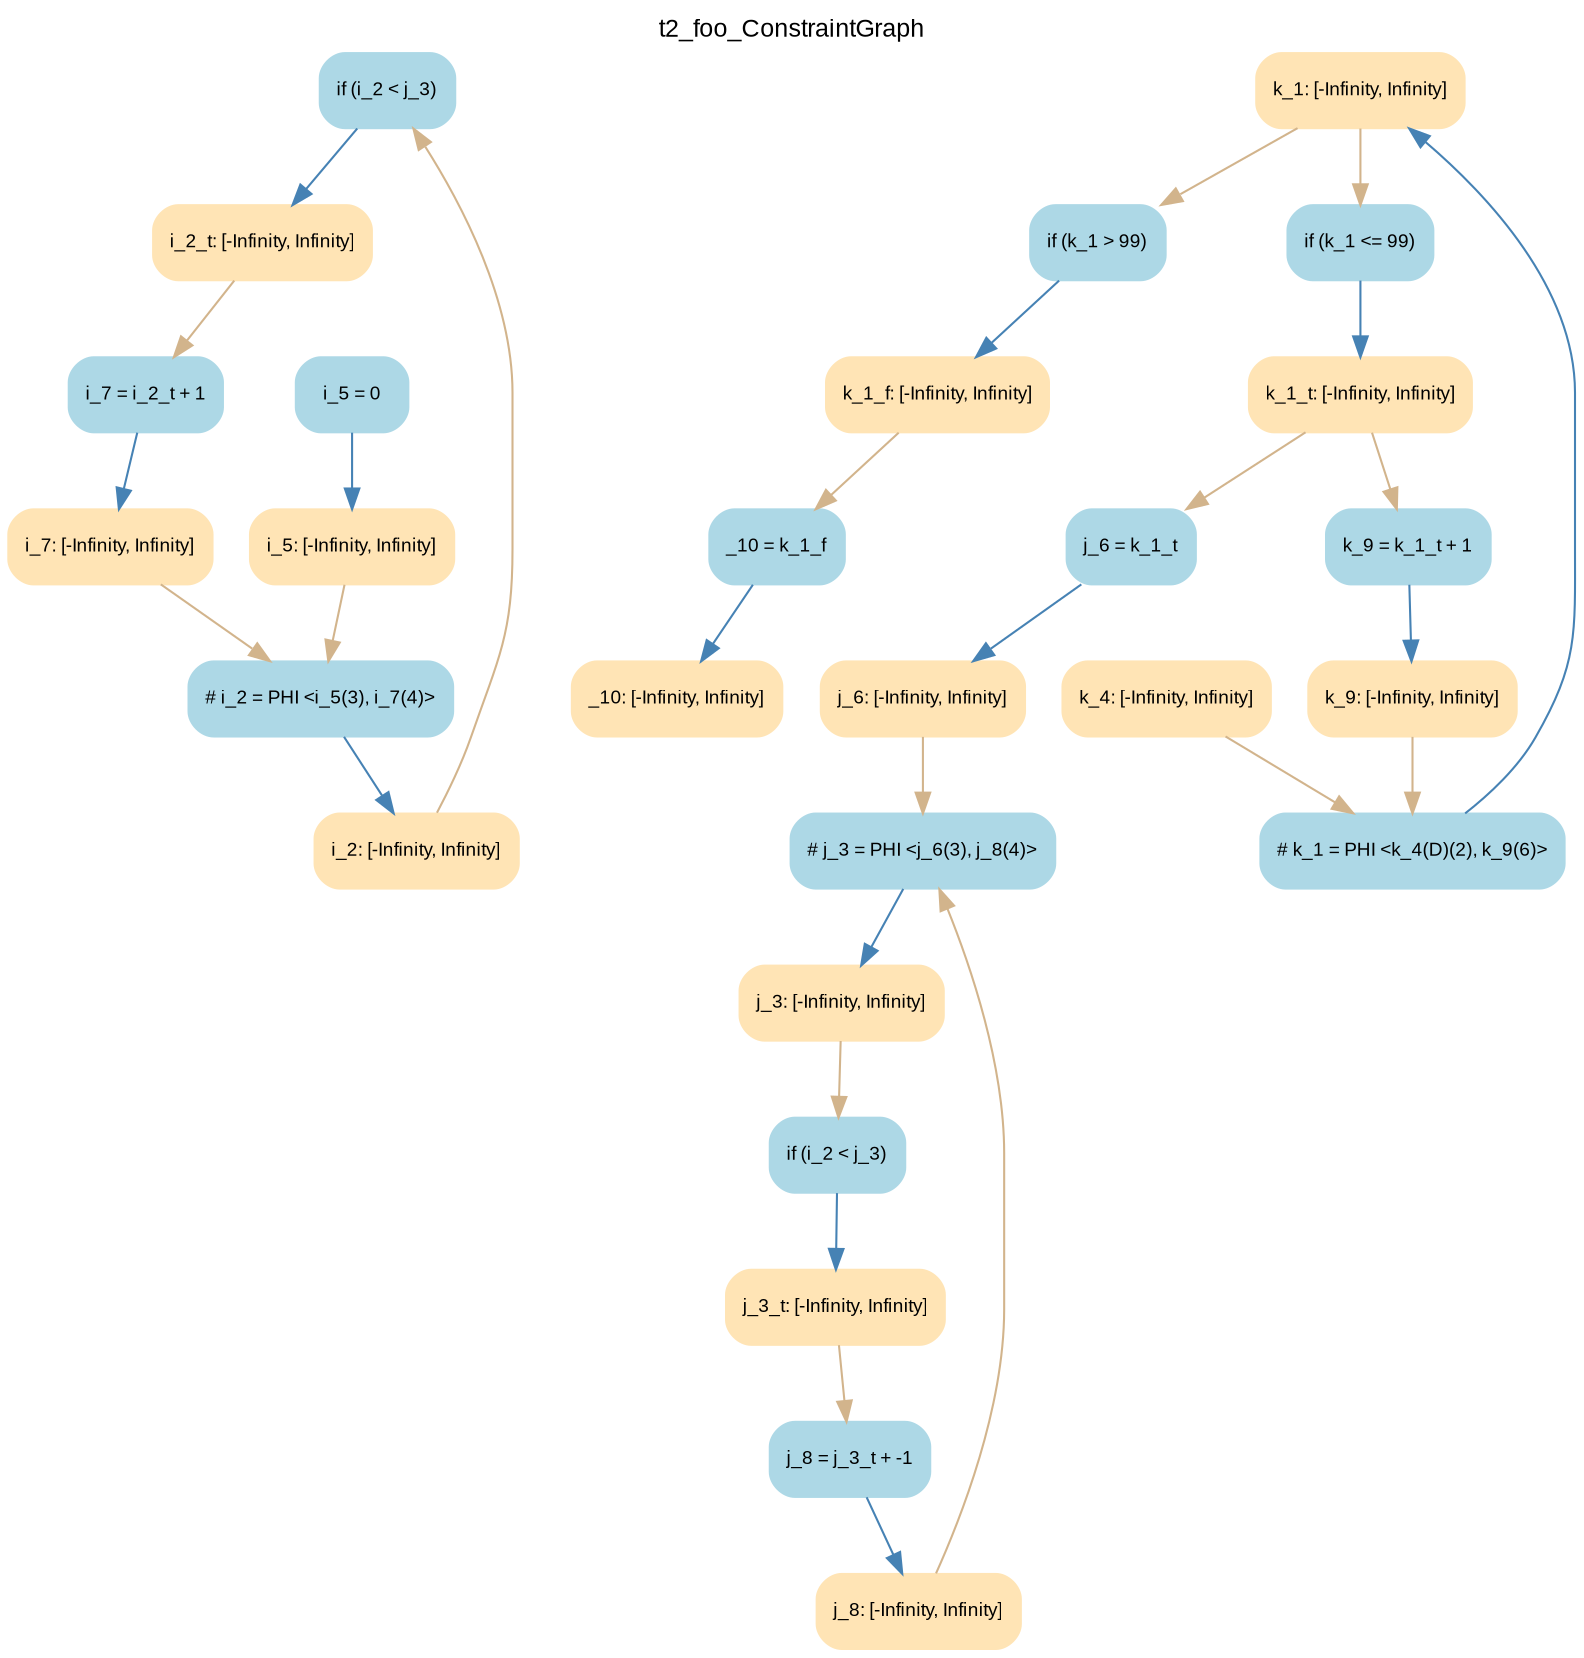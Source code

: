 digraph t2_foo_ConstraintGraph { 
	label=t2_foo_ConstraintGraph
	center=true
	labelloc=top
	fontname=Arial
	fontsize=12
	edge[fontname=Arial, fontsize=10]
	node[fontname=Arial, fontsize=9]

		Node_0 -> Node_1 [color=steelblue]
		Node_2 -> Node_3 [color=steelblue]
		Node_4 -> Node_5 [color=steelblue]
		Node_6 -> Node_7 [color=steelblue]
		Node_8 -> Node_9 [color=steelblue]
		Node_10 -> Node_11 [color=steelblue]
		Node_12 -> Node_13 [color=steelblue]
		Node_14 -> Node_15 [color=steelblue]
		Node_16 -> Node_17 [color=steelblue]
		Node_18 -> Node_19 [color=steelblue]
		Node_20 -> Node_21 [color=steelblue]
		Node_22 -> Node_23 [color=steelblue]
		Node_24 -> Node_25 [color=steelblue]
		Node_5 -> Node_6 [color=tan]
		Node_17 -> Node_12 [color=tan]
		Node_19 -> Node_2 [color=tan]
		Node_19 -> Node_14 [color=tan]
		Node_26 -> Node_18 [color=tan]
		Node_9 -> Node_4 [color=tan]
		Node_7 -> Node_8 [color=tan]
		Node_11 -> Node_4 [color=tan]
		Node_13 -> Node_0 [color=tan]
		Node_25 -> Node_18 [color=tan]
		Node_21 -> Node_12 [color=tan]
		Node_15 -> Node_10 [color=tan]
		Node_15 -> Node_24 [color=tan]
		Node_1 -> Node_20 [color=tan]
		Node_3 -> Node_22 [color=tan]

	Node_0 [fillcolor=lightblue, color=lightblue, shape=Mrecord, style=filled, label="{ if (i_2 \< j_3) }"]
	Node_2 [fillcolor=lightblue, color=lightblue, shape=Mrecord, style=filled, label="{ if (k_1 \> 99) }"]
	Node_4 [fillcolor=lightblue, color=lightblue, shape=Mrecord, style=filled, label="{ # j_3 = PHI \<j_6(3), j_8(4)\> }"]
	Node_6 [fillcolor=lightblue, color=lightblue, shape=Mrecord, style=filled, label="{ if (i_2 \< j_3) }"]
	Node_8 [fillcolor=lightblue, color=lightblue, shape=Mrecord, style=filled, label="{ j_8 = j_3_t + -1 }"]
	Node_10 [fillcolor=lightblue, color=lightblue, shape=Mrecord, style=filled, label="{ j_6 = k_1_t }"]
	Node_12 [fillcolor=lightblue, color=lightblue, shape=Mrecord, style=filled, label="{ # i_2 = PHI \<i_5(3), i_7(4)\> }"]
	Node_14 [fillcolor=lightblue, color=lightblue, shape=Mrecord, style=filled, label="{ if (k_1 \<= 99) }"]
	Node_16 [fillcolor=lightblue, color=lightblue, shape=Mrecord, style=filled, label="{ i_5 = 0 }"]
	Node_18 [fillcolor=lightblue, color=lightblue, shape=Mrecord, style=filled, label="{ # k_1 = PHI \<k_4(D)(2), k_9(6)\> }"]
	Node_20 [fillcolor=lightblue, color=lightblue, shape=Mrecord, style=filled, label="{ i_7 = i_2_t + 1 }"]
	Node_22 [fillcolor=lightblue, color=lightblue, shape=Mrecord, style=filled, label="{ _10 = k_1_f }"]
	Node_24 [fillcolor=lightblue, color=lightblue, shape=Mrecord, style=filled, label="{ k_9 = k_1_t + 1 }"]
	Node_5 [fillcolor=moccasin, color=moccasin, shape=Mrecord, style=filled, label="{ j_3: \[-Infinity, Infinity\] }"]
	Node_17 [fillcolor=moccasin, color=moccasin, shape=Mrecord, style=filled, label="{ i_5: \[-Infinity, Infinity\] }"]
	Node_19 [fillcolor=moccasin, color=moccasin, shape=Mrecord, style=filled, label="{ k_1: \[-Infinity, Infinity\] }"]
	Node_26 [fillcolor=moccasin, color=moccasin, shape=Mrecord, style=filled, label="{ k_4: \[-Infinity, Infinity\] }"]
	Node_9 [fillcolor=moccasin, color=moccasin, shape=Mrecord, style=filled, label="{ j_8: \[-Infinity, Infinity\] }"]
	Node_7 [fillcolor=moccasin, color=moccasin, shape=Mrecord, style=filled, label="{ j_3_t: \[-Infinity, Infinity\] }"]
	Node_11 [fillcolor=moccasin, color=moccasin, shape=Mrecord, style=filled, label="{ j_6: \[-Infinity, Infinity\] }"]
	Node_13 [fillcolor=moccasin, color=moccasin, shape=Mrecord, style=filled, label="{ i_2: \[-Infinity, Infinity\] }"]
	Node_23 [fillcolor=moccasin, color=moccasin, shape=Mrecord, style=filled, label="{ _10: \[-Infinity, Infinity\] }"]
	Node_25 [fillcolor=moccasin, color=moccasin, shape=Mrecord, style=filled, label="{ k_9: \[-Infinity, Infinity\] }"]
	Node_21 [fillcolor=moccasin, color=moccasin, shape=Mrecord, style=filled, label="{ i_7: \[-Infinity, Infinity\] }"]
	Node_15 [fillcolor=moccasin, color=moccasin, shape=Mrecord, style=filled, label="{ k_1_t: \[-Infinity, Infinity\] }"]
	Node_1 [fillcolor=moccasin, color=moccasin, shape=Mrecord, style=filled, label="{ i_2_t: \[-Infinity, Infinity\] }"]
	Node_3 [fillcolor=moccasin, color=moccasin, shape=Mrecord, style=filled, label="{ k_1_f: \[-Infinity, Infinity\] }"]
}
